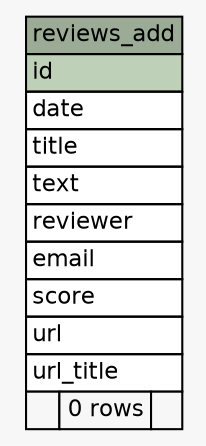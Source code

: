// dot 2.38.0 on Mac OS X 10.9.4
// SchemaSpy rev 590
digraph "reviews_add" {
  graph [
    rankdir="RL"
    bgcolor="#f7f7f7"
    nodesep="0.18"
    ranksep="0.46"
    fontname="Helvetica"
    fontsize="11"
  ];
  node [
    fontname="Helvetica"
    fontsize="11"
    shape="plaintext"
  ];
  edge [
    arrowsize="0.8"
  ];
  "reviews_add" [
    label=<
    <TABLE BORDER="0" CELLBORDER="1" CELLSPACING="0" BGCOLOR="#ffffff">
      <TR><TD COLSPAN="3" BGCOLOR="#9bab96" ALIGN="CENTER">reviews_add</TD></TR>
      <TR><TD PORT="id" COLSPAN="3" BGCOLOR="#bed1b8" ALIGN="LEFT">id</TD></TR>
      <TR><TD PORT="date" COLSPAN="3" ALIGN="LEFT">date</TD></TR>
      <TR><TD PORT="title" COLSPAN="3" ALIGN="LEFT">title</TD></TR>
      <TR><TD PORT="text" COLSPAN="3" ALIGN="LEFT">text</TD></TR>
      <TR><TD PORT="reviewer" COLSPAN="3" ALIGN="LEFT">reviewer</TD></TR>
      <TR><TD PORT="email" COLSPAN="3" ALIGN="LEFT">email</TD></TR>
      <TR><TD PORT="score" COLSPAN="3" ALIGN="LEFT">score</TD></TR>
      <TR><TD PORT="url" COLSPAN="3" ALIGN="LEFT">url</TD></TR>
      <TR><TD PORT="url_title" COLSPAN="3" ALIGN="LEFT">url_title</TD></TR>
      <TR><TD ALIGN="LEFT" BGCOLOR="#f7f7f7">  </TD><TD ALIGN="RIGHT" BGCOLOR="#f7f7f7">0 rows</TD><TD ALIGN="RIGHT" BGCOLOR="#f7f7f7">  </TD></TR>
    </TABLE>>
    URL="tables/reviews_add.html"
    tooltip="reviews_add"
  ];
}
